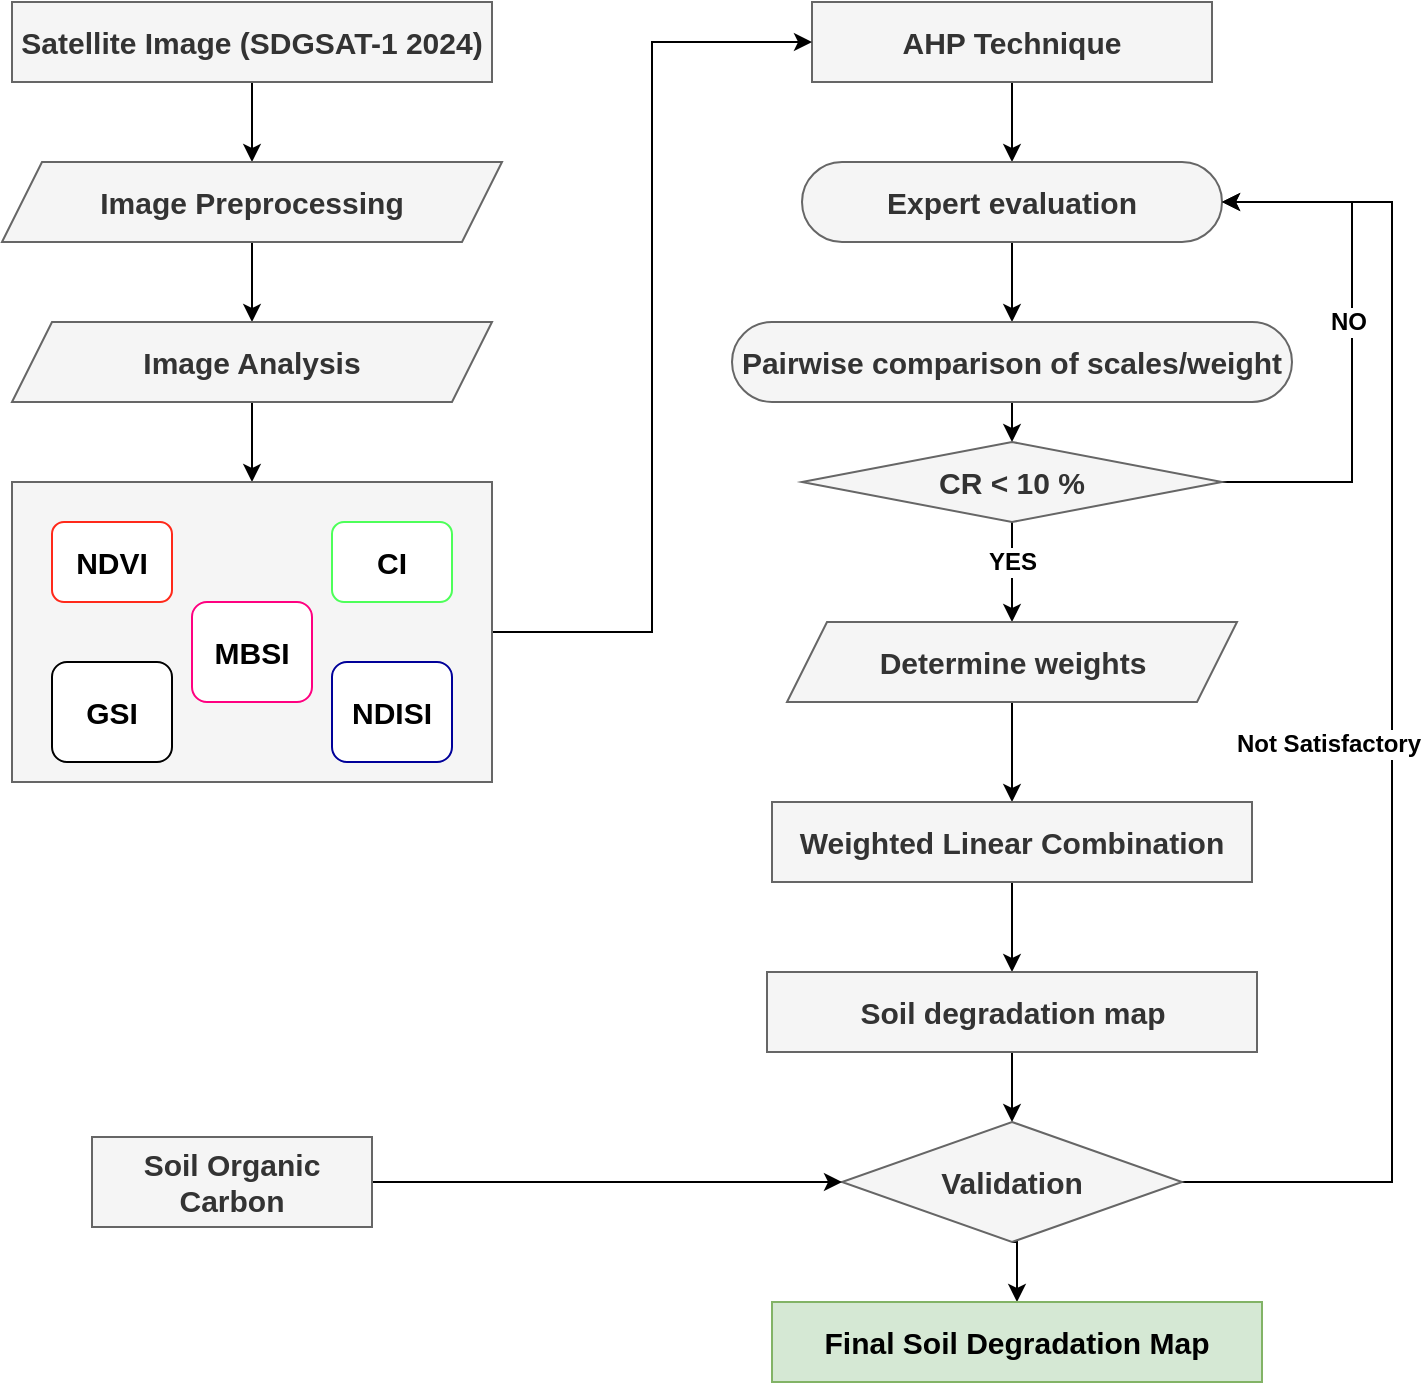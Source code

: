 <mxfile version="26.1.1">
  <diagram name="Page-1" id="bLxmJWcErSuH3i4HNlrm">
    <mxGraphModel dx="1032" dy="501" grid="1" gridSize="10" guides="1" tooltips="1" connect="1" arrows="1" fold="1" page="1" pageScale="1" pageWidth="827" pageHeight="1169" math="0" shadow="0">
      <root>
        <mxCell id="0" />
        <mxCell id="1" parent="0" />
        <mxCell id="UsSSDCCTRIZroGB58E2Q-25" style="edgeStyle=orthogonalEdgeStyle;rounded=0;orthogonalLoop=1;jettySize=auto;html=1;exitX=0.5;exitY=1;exitDx=0;exitDy=0;entryX=0.5;entryY=0;entryDx=0;entryDy=0;" edge="1" parent="1" source="UsSSDCCTRIZroGB58E2Q-1" target="UsSSDCCTRIZroGB58E2Q-4">
          <mxGeometry relative="1" as="geometry" />
        </mxCell>
        <mxCell id="UsSSDCCTRIZroGB58E2Q-1" value="&lt;font style=&quot;font-size: 15px;&quot;&gt;&lt;b&gt;AHP Technique&lt;/b&gt;&lt;/font&gt;" style="rounded=0;whiteSpace=wrap;html=1;fillColor=#f5f5f5;fontColor=#333333;strokeColor=#666666;" vertex="1" parent="1">
          <mxGeometry x="480" y="80" width="200" height="40" as="geometry" />
        </mxCell>
        <mxCell id="UsSSDCCTRIZroGB58E2Q-32" style="edgeStyle=orthogonalEdgeStyle;rounded=0;orthogonalLoop=1;jettySize=auto;html=1;exitX=0.5;exitY=1;exitDx=0;exitDy=0;entryX=0.5;entryY=0;entryDx=0;entryDy=0;" edge="1" parent="1" source="UsSSDCCTRIZroGB58E2Q-2" target="UsSSDCCTRIZroGB58E2Q-14">
          <mxGeometry relative="1" as="geometry" />
        </mxCell>
        <mxCell id="UsSSDCCTRIZroGB58E2Q-2" value="&lt;font style=&quot;font-size: 15px;&quot;&gt;&lt;b style=&quot;&quot;&gt;Satellite Image (SDGSAT-1 2024)&lt;/b&gt;&lt;/font&gt;" style="rounded=0;whiteSpace=wrap;html=1;fillColor=#f5f5f5;fontColor=#333333;strokeColor=#666666;" vertex="1" parent="1">
          <mxGeometry x="80" y="80" width="240" height="40" as="geometry" />
        </mxCell>
        <mxCell id="UsSSDCCTRIZroGB58E2Q-26" style="edgeStyle=orthogonalEdgeStyle;rounded=0;orthogonalLoop=1;jettySize=auto;html=1;exitX=0.5;exitY=1;exitDx=0;exitDy=0;entryX=0.5;entryY=0;entryDx=0;entryDy=0;" edge="1" parent="1" source="UsSSDCCTRIZroGB58E2Q-4" target="UsSSDCCTRIZroGB58E2Q-5">
          <mxGeometry relative="1" as="geometry" />
        </mxCell>
        <mxCell id="UsSSDCCTRIZroGB58E2Q-4" value="&lt;b&gt;&lt;font style=&quot;font-size: 15px;&quot;&gt;Expert evaluation&lt;/font&gt;&lt;/b&gt;" style="rounded=1;whiteSpace=wrap;html=1;arcSize=50;fillColor=#f5f5f5;fontColor=#333333;strokeColor=#666666;" vertex="1" parent="1">
          <mxGeometry x="475" y="160" width="210" height="40" as="geometry" />
        </mxCell>
        <mxCell id="UsSSDCCTRIZroGB58E2Q-27" style="edgeStyle=orthogonalEdgeStyle;rounded=0;orthogonalLoop=1;jettySize=auto;html=1;exitX=0.5;exitY=1;exitDx=0;exitDy=0;entryX=0.5;entryY=0;entryDx=0;entryDy=0;" edge="1" parent="1" source="UsSSDCCTRIZroGB58E2Q-5" target="UsSSDCCTRIZroGB58E2Q-6">
          <mxGeometry relative="1" as="geometry" />
        </mxCell>
        <mxCell id="UsSSDCCTRIZroGB58E2Q-5" value="&lt;b&gt;&lt;font style=&quot;font-size: 15px;&quot;&gt;Pairwise comparison of scales/weight&lt;/font&gt;&lt;/b&gt;" style="rounded=1;whiteSpace=wrap;html=1;arcSize=50;fillColor=#f5f5f5;fontColor=#333333;strokeColor=#666666;" vertex="1" parent="1">
          <mxGeometry x="440" y="240" width="280" height="40" as="geometry" />
        </mxCell>
        <mxCell id="UsSSDCCTRIZroGB58E2Q-7" style="edgeStyle=orthogonalEdgeStyle;rounded=0;orthogonalLoop=1;jettySize=auto;html=1;exitX=1;exitY=0.5;exitDx=0;exitDy=0;entryX=1;entryY=0.5;entryDx=0;entryDy=0;strokeWidth=1;" edge="1" parent="1" source="UsSSDCCTRIZroGB58E2Q-6" target="UsSSDCCTRIZroGB58E2Q-4">
          <mxGeometry relative="1" as="geometry">
            <mxPoint x="690" y="180" as="targetPoint" />
            <Array as="points">
              <mxPoint x="750" y="320" />
              <mxPoint x="750" y="180" />
            </Array>
          </mxGeometry>
        </mxCell>
        <mxCell id="UsSSDCCTRIZroGB58E2Q-8" value="NO" style="edgeLabel;html=1;align=center;verticalAlign=middle;resizable=0;points=[];strokeColor=#000000;fontSize=12;fontStyle=1" vertex="1" connectable="0" parent="UsSSDCCTRIZroGB58E2Q-7">
          <mxGeometry x="0.082" y="2" relative="1" as="geometry">
            <mxPoint y="1" as="offset" />
          </mxGeometry>
        </mxCell>
        <mxCell id="UsSSDCCTRIZroGB58E2Q-38" style="edgeStyle=orthogonalEdgeStyle;rounded=0;orthogonalLoop=1;jettySize=auto;html=1;exitX=0.5;exitY=1;exitDx=0;exitDy=0;entryX=0.5;entryY=0;entryDx=0;entryDy=0;" edge="1" parent="1" source="UsSSDCCTRIZroGB58E2Q-6" target="UsSSDCCTRIZroGB58E2Q-9">
          <mxGeometry relative="1" as="geometry" />
        </mxCell>
        <mxCell id="UsSSDCCTRIZroGB58E2Q-39" value="YES" style="edgeLabel;html=1;align=center;verticalAlign=middle;resizable=0;points=[];fontSize=12;fontStyle=1" vertex="1" connectable="0" parent="UsSSDCCTRIZroGB58E2Q-38">
          <mxGeometry x="-0.075" y="-17" relative="1" as="geometry">
            <mxPoint x="17" y="-3" as="offset" />
          </mxGeometry>
        </mxCell>
        <mxCell id="UsSSDCCTRIZroGB58E2Q-6" value="&lt;b&gt;&lt;font style=&quot;font-size: 15px;&quot;&gt;CR &amp;lt; 10 %&lt;/font&gt;&lt;/b&gt;" style="rhombus;whiteSpace=wrap;html=1;fillColor=#f5f5f5;fontColor=#333333;strokeColor=#666666;" vertex="1" parent="1">
          <mxGeometry x="475" y="300" width="210" height="40" as="geometry" />
        </mxCell>
        <mxCell id="UsSSDCCTRIZroGB58E2Q-30" style="edgeStyle=orthogonalEdgeStyle;rounded=0;orthogonalLoop=1;jettySize=auto;html=1;exitX=0.5;exitY=1;exitDx=0;exitDy=0;entryX=0.5;entryY=0;entryDx=0;entryDy=0;" edge="1" parent="1" source="UsSSDCCTRIZroGB58E2Q-9" target="UsSSDCCTRIZroGB58E2Q-10">
          <mxGeometry relative="1" as="geometry" />
        </mxCell>
        <mxCell id="UsSSDCCTRIZroGB58E2Q-9" value="&lt;b&gt;&lt;font style=&quot;font-size: 15px;&quot;&gt;Determine weights&lt;/font&gt;&lt;/b&gt;" style="shape=parallelogram;perimeter=parallelogramPerimeter;whiteSpace=wrap;html=1;fixedSize=1;fillColor=#f5f5f5;fontColor=#333333;strokeColor=#666666;" vertex="1" parent="1">
          <mxGeometry x="467.5" y="390" width="225" height="40" as="geometry" />
        </mxCell>
        <mxCell id="UsSSDCCTRIZroGB58E2Q-31" style="edgeStyle=orthogonalEdgeStyle;rounded=0;orthogonalLoop=1;jettySize=auto;html=1;exitX=0.5;exitY=1;exitDx=0;exitDy=0;entryX=0.5;entryY=0;entryDx=0;entryDy=0;" edge="1" parent="1" source="UsSSDCCTRIZroGB58E2Q-10" target="UsSSDCCTRIZroGB58E2Q-11">
          <mxGeometry relative="1" as="geometry" />
        </mxCell>
        <mxCell id="UsSSDCCTRIZroGB58E2Q-10" value="&lt;b&gt;&lt;font style=&quot;font-size: 15px;&quot;&gt;Weighted Linear Combination&lt;/font&gt;&lt;/b&gt;" style="rounded=0;whiteSpace=wrap;html=1;fillColor=#f5f5f5;fontColor=#333333;strokeColor=#666666;" vertex="1" parent="1">
          <mxGeometry x="460" y="480" width="240" height="40" as="geometry" />
        </mxCell>
        <mxCell id="UsSSDCCTRIZroGB58E2Q-44" style="edgeStyle=orthogonalEdgeStyle;rounded=0;orthogonalLoop=1;jettySize=auto;html=1;exitX=0.5;exitY=1;exitDx=0;exitDy=0;" edge="1" parent="1" source="UsSSDCCTRIZroGB58E2Q-11" target="UsSSDCCTRIZroGB58E2Q-41">
          <mxGeometry relative="1" as="geometry" />
        </mxCell>
        <mxCell id="UsSSDCCTRIZroGB58E2Q-11" value="&lt;font style=&quot;font-size: 15px;&quot;&gt;&lt;b&gt;Soil degradation map&lt;/b&gt;&lt;/font&gt;" style="rounded=0;whiteSpace=wrap;html=1;fillColor=#f5f5f5;strokeColor=#666666;fontColor=#333333;" vertex="1" parent="1">
          <mxGeometry x="457.5" y="565" width="245" height="40" as="geometry" />
        </mxCell>
        <mxCell id="UsSSDCCTRIZroGB58E2Q-33" style="edgeStyle=orthogonalEdgeStyle;rounded=0;orthogonalLoop=1;jettySize=auto;html=1;exitX=0.5;exitY=1;exitDx=0;exitDy=0;entryX=0.5;entryY=0;entryDx=0;entryDy=0;" edge="1" parent="1" source="UsSSDCCTRIZroGB58E2Q-14" target="UsSSDCCTRIZroGB58E2Q-15">
          <mxGeometry relative="1" as="geometry" />
        </mxCell>
        <mxCell id="UsSSDCCTRIZroGB58E2Q-14" value="&lt;font style=&quot;font-size: 15px;&quot;&gt;&lt;b&gt;Image Preprocessing&lt;/b&gt;&lt;/font&gt;" style="shape=parallelogram;perimeter=parallelogramPerimeter;whiteSpace=wrap;html=1;fixedSize=1;fillColor=#f5f5f5;fontColor=#333333;strokeColor=#666666;" vertex="1" parent="1">
          <mxGeometry x="75" y="160" width="250" height="40" as="geometry" />
        </mxCell>
        <mxCell id="UsSSDCCTRIZroGB58E2Q-34" style="edgeStyle=orthogonalEdgeStyle;rounded=0;orthogonalLoop=1;jettySize=auto;html=1;exitX=0.5;exitY=1;exitDx=0;exitDy=0;entryX=0.5;entryY=0;entryDx=0;entryDy=0;" edge="1" parent="1" source="UsSSDCCTRIZroGB58E2Q-15" target="UsSSDCCTRIZroGB58E2Q-16">
          <mxGeometry relative="1" as="geometry" />
        </mxCell>
        <mxCell id="UsSSDCCTRIZroGB58E2Q-15" value="&lt;font style=&quot;font-size: 15px;&quot;&gt;&lt;b&gt;Image Analysis&lt;/b&gt;&lt;/font&gt;" style="shape=parallelogram;perimeter=parallelogramPerimeter;whiteSpace=wrap;html=1;fixedSize=1;fillColor=#f5f5f5;fontColor=#333333;strokeColor=#666666;" vertex="1" parent="1">
          <mxGeometry x="80" y="240" width="240" height="40" as="geometry" />
        </mxCell>
        <mxCell id="UsSSDCCTRIZroGB58E2Q-24" style="edgeStyle=orthogonalEdgeStyle;rounded=0;orthogonalLoop=1;jettySize=auto;html=1;exitX=1;exitY=0.5;exitDx=0;exitDy=0;entryX=0;entryY=0.5;entryDx=0;entryDy=0;" edge="1" parent="1" source="UsSSDCCTRIZroGB58E2Q-16" target="UsSSDCCTRIZroGB58E2Q-1">
          <mxGeometry relative="1" as="geometry" />
        </mxCell>
        <mxCell id="UsSSDCCTRIZroGB58E2Q-16" value="" style="rounded=0;whiteSpace=wrap;html=1;fillColor=#f5f5f5;fontColor=#333333;strokeColor=#666666;" vertex="1" parent="1">
          <mxGeometry x="80" y="320" width="240" height="150" as="geometry" />
        </mxCell>
        <mxCell id="UsSSDCCTRIZroGB58E2Q-18" value="&lt;font style=&quot;font-size: 15px;&quot;&gt;&lt;b&gt;CI&lt;/b&gt;&lt;/font&gt;" style="rounded=1;whiteSpace=wrap;html=1;strokeColor=#4DFF59;" vertex="1" parent="1">
          <mxGeometry x="240" y="340" width="60" height="40" as="geometry" />
        </mxCell>
        <mxCell id="UsSSDCCTRIZroGB58E2Q-19" value="&lt;font style=&quot;font-size: 15px;&quot;&gt;&lt;b&gt;NDVI&lt;/b&gt;&lt;/font&gt;" style="rounded=1;whiteSpace=wrap;html=1;strokeColor=#FF291A;" vertex="1" parent="1">
          <mxGeometry x="100" y="340" width="60" height="40" as="geometry" />
        </mxCell>
        <mxCell id="UsSSDCCTRIZroGB58E2Q-20" value="&lt;font style=&quot;font-size: 15px;&quot;&gt;&lt;b&gt;GSI&lt;/b&gt;&lt;/font&gt;" style="rounded=1;whiteSpace=wrap;html=1;strokeColor=#000000;" vertex="1" parent="1">
          <mxGeometry x="100" y="410" width="60" height="50" as="geometry" />
        </mxCell>
        <mxCell id="UsSSDCCTRIZroGB58E2Q-21" value="&lt;b&gt;&lt;font style=&quot;font-size: 15px;&quot;&gt;NDISI&lt;/font&gt;&lt;/b&gt;" style="rounded=1;whiteSpace=wrap;html=1;strokeColor=#000099;" vertex="1" parent="1">
          <mxGeometry x="240" y="410" width="60" height="50" as="geometry" />
        </mxCell>
        <mxCell id="UsSSDCCTRIZroGB58E2Q-22" value="&lt;font style=&quot;font-size: 15px;&quot;&gt;&lt;b&gt;MBSI&lt;/b&gt;&lt;/font&gt;" style="rounded=1;whiteSpace=wrap;html=1;strokeColor=#FF0080;" vertex="1" parent="1">
          <mxGeometry x="170" y="380" width="60" height="50" as="geometry" />
        </mxCell>
        <mxCell id="UsSSDCCTRIZroGB58E2Q-45" style="edgeStyle=orthogonalEdgeStyle;rounded=0;orthogonalLoop=1;jettySize=auto;html=1;exitX=0.5;exitY=1;exitDx=0;exitDy=0;entryX=0.5;entryY=0;entryDx=0;entryDy=0;" edge="1" parent="1" source="UsSSDCCTRIZroGB58E2Q-41" target="UsSSDCCTRIZroGB58E2Q-43">
          <mxGeometry relative="1" as="geometry" />
        </mxCell>
        <mxCell id="UsSSDCCTRIZroGB58E2Q-48" style="edgeStyle=orthogonalEdgeStyle;rounded=0;orthogonalLoop=1;jettySize=auto;html=1;exitX=1;exitY=0.5;exitDx=0;exitDy=0;entryX=1;entryY=0.5;entryDx=0;entryDy=0;" edge="1" parent="1" source="UsSSDCCTRIZroGB58E2Q-41" target="UsSSDCCTRIZroGB58E2Q-4">
          <mxGeometry relative="1" as="geometry">
            <Array as="points">
              <mxPoint x="770" y="670" />
              <mxPoint x="770" y="180" />
            </Array>
          </mxGeometry>
        </mxCell>
        <mxCell id="UsSSDCCTRIZroGB58E2Q-49" value="&lt;font style=&quot;font-size: 12px;&quot;&gt;&lt;b&gt;Not Satisfactory&lt;/b&gt;&lt;/font&gt;" style="edgeLabel;html=1;align=center;verticalAlign=middle;resizable=0;points=[];" vertex="1" connectable="0" parent="UsSSDCCTRIZroGB58E2Q-48">
          <mxGeometry x="-0.045" y="32" relative="1" as="geometry">
            <mxPoint as="offset" />
          </mxGeometry>
        </mxCell>
        <mxCell id="UsSSDCCTRIZroGB58E2Q-41" value="&lt;font style=&quot;font-size: 15px;&quot;&gt;&lt;b&gt;Validation&lt;/b&gt;&lt;/font&gt;" style="rhombus;whiteSpace=wrap;html=1;fillColor=#f5f5f5;fontColor=#333333;strokeColor=#666666;" vertex="1" parent="1">
          <mxGeometry x="495" y="640" width="170" height="60" as="geometry" />
        </mxCell>
        <mxCell id="UsSSDCCTRIZroGB58E2Q-46" style="edgeStyle=orthogonalEdgeStyle;rounded=0;orthogonalLoop=1;jettySize=auto;html=1;exitX=1;exitY=0.5;exitDx=0;exitDy=0;entryX=0;entryY=0.5;entryDx=0;entryDy=0;" edge="1" parent="1" source="UsSSDCCTRIZroGB58E2Q-42" target="UsSSDCCTRIZroGB58E2Q-41">
          <mxGeometry relative="1" as="geometry" />
        </mxCell>
        <mxCell id="UsSSDCCTRIZroGB58E2Q-42" value="&lt;font style=&quot;font-size: 15px;&quot;&gt;&lt;b style=&quot;&quot;&gt;Soil Organic Carbon&lt;/b&gt;&lt;/font&gt;" style="rounded=0;whiteSpace=wrap;html=1;fillColor=#f5f5f5;fontColor=#333333;strokeColor=#666666;" vertex="1" parent="1">
          <mxGeometry x="120" y="647.5" width="140" height="45" as="geometry" />
        </mxCell>
        <mxCell id="UsSSDCCTRIZroGB58E2Q-43" value="&lt;font style=&quot;font-size: 15px;&quot;&gt;&lt;b&gt;Final Soil Degradation Map&lt;/b&gt;&lt;/font&gt;" style="rounded=0;whiteSpace=wrap;html=1;fillColor=#d5e8d4;strokeColor=#82b366;" vertex="1" parent="1">
          <mxGeometry x="460" y="730" width="245" height="40" as="geometry" />
        </mxCell>
      </root>
    </mxGraphModel>
  </diagram>
</mxfile>
